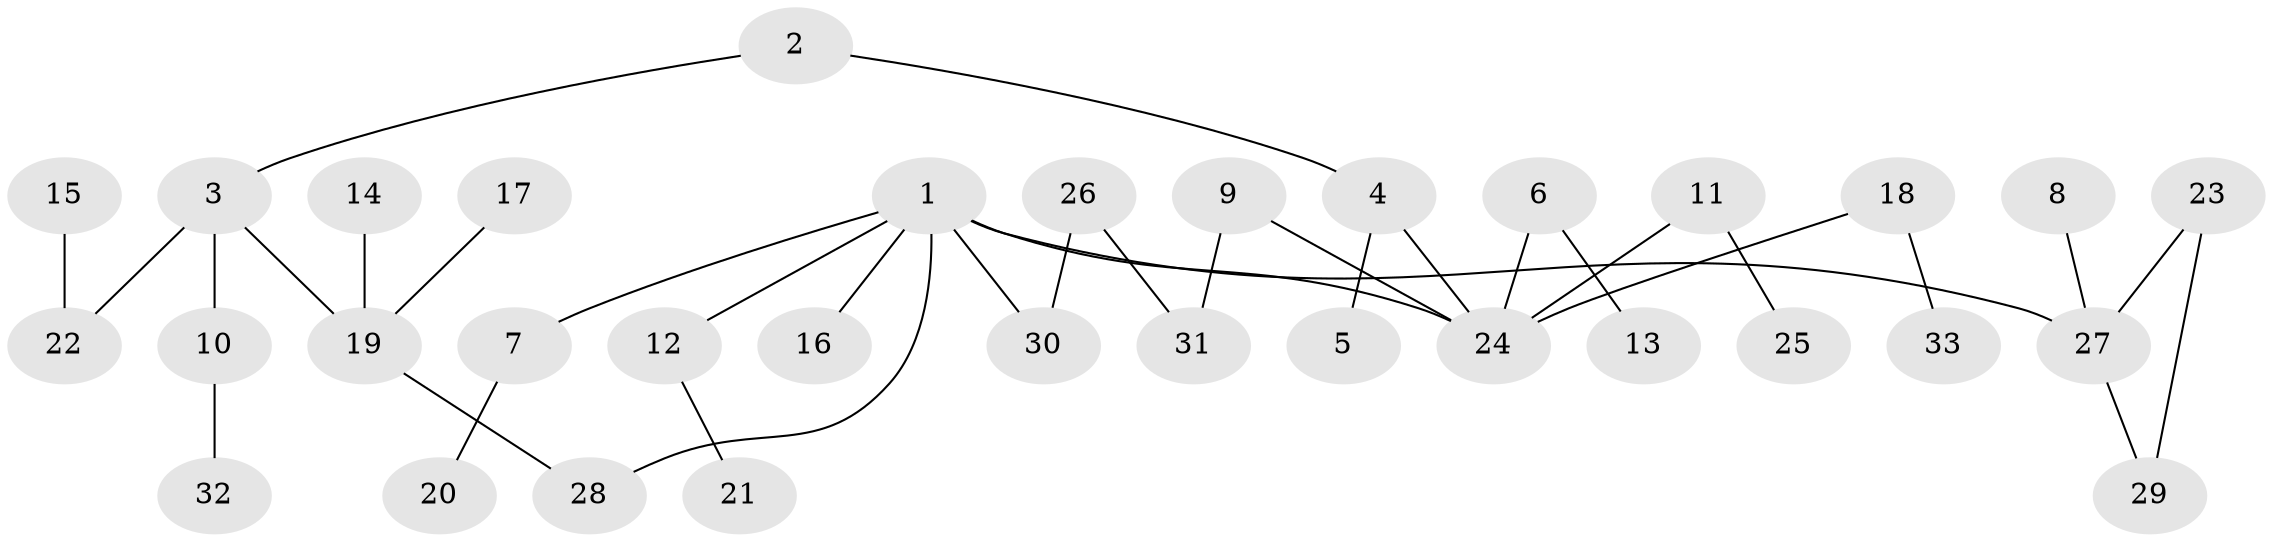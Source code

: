 // original degree distribution, {3: 0.21212121212121213, 6: 0.045454545454545456, 4: 0.045454545454545456, 2: 0.30303030303030304, 1: 0.3787878787878788, 5: 0.015151515151515152}
// Generated by graph-tools (version 1.1) at 2025/25/03/09/25 03:25:33]
// undirected, 33 vertices, 35 edges
graph export_dot {
graph [start="1"]
  node [color=gray90,style=filled];
  1;
  2;
  3;
  4;
  5;
  6;
  7;
  8;
  9;
  10;
  11;
  12;
  13;
  14;
  15;
  16;
  17;
  18;
  19;
  20;
  21;
  22;
  23;
  24;
  25;
  26;
  27;
  28;
  29;
  30;
  31;
  32;
  33;
  1 -- 7 [weight=1.0];
  1 -- 12 [weight=1.0];
  1 -- 16 [weight=1.0];
  1 -- 24 [weight=2.0];
  1 -- 27 [weight=1.0];
  1 -- 28 [weight=1.0];
  1 -- 30 [weight=1.0];
  2 -- 3 [weight=1.0];
  2 -- 4 [weight=1.0];
  3 -- 10 [weight=2.0];
  3 -- 19 [weight=2.0];
  3 -- 22 [weight=1.0];
  4 -- 5 [weight=1.0];
  4 -- 24 [weight=1.0];
  6 -- 13 [weight=1.0];
  6 -- 24 [weight=1.0];
  7 -- 20 [weight=1.0];
  8 -- 27 [weight=1.0];
  9 -- 24 [weight=1.0];
  9 -- 31 [weight=1.0];
  10 -- 32 [weight=1.0];
  11 -- 24 [weight=1.0];
  11 -- 25 [weight=1.0];
  12 -- 21 [weight=1.0];
  14 -- 19 [weight=1.0];
  15 -- 22 [weight=1.0];
  17 -- 19 [weight=1.0];
  18 -- 24 [weight=1.0];
  18 -- 33 [weight=1.0];
  19 -- 28 [weight=1.0];
  23 -- 27 [weight=1.0];
  23 -- 29 [weight=1.0];
  26 -- 30 [weight=1.0];
  26 -- 31 [weight=1.0];
  27 -- 29 [weight=1.0];
}
